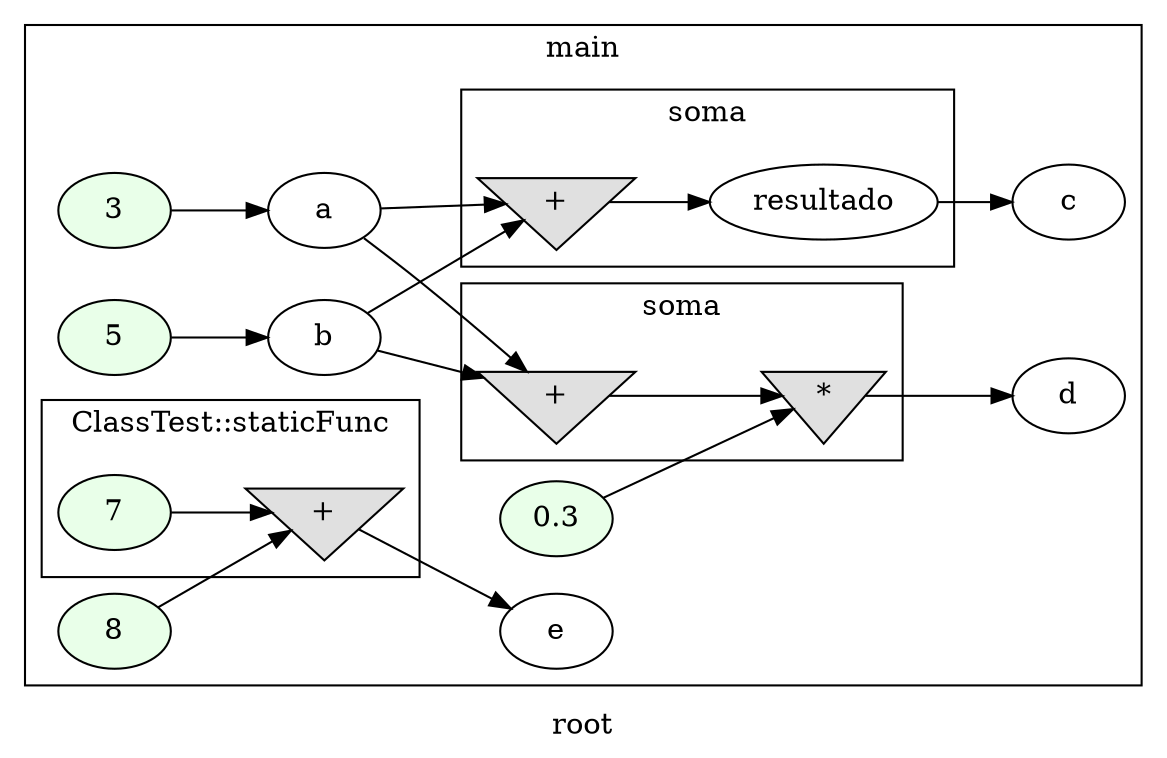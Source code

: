 digraph G
{
rankdir=LR;
label = "root";
subgraph cluster_1 {
label = "main";
parent = "G";
startinglines = "16_22_22";
	node_000001 [ label = "3", style=filled, fillcolor="#E9FFE9", startinglines=25 ]
	node_000002 [ label = "a", startingline=25 ]
	node_000003 [ label = "5", style=filled, fillcolor="#E9FFE9", startinglines=26 ]
	node_000004 [ label = "b", startingline=26 ]
	node_000007 [ label = "c", startingline=6 ]
	node_000008 [ label = "0.3", style=filled, fillcolor="#E9FFE9", startinglines=29 ]
	node_000011 [ label = "d", startingline=11 ]
	node_000012 [ label = "8", style=filled, fillcolor="#E9FFE9", startinglines=31 ]
	node_000015 [ label = "e", startingline=18 ]
subgraph cluster_2 {
label = "soma";
parent = "cluster_1";
startinglines = "25_26_27";
	node_000005 [ label = "+", shape=invtriangle, style=filled, fillcolor="#E0E0E0", startinglines=5 ]
	node_000006 [ label = "resultado", startingline=5 ]
}
subgraph cluster_3 {
label = "soma";
parent = "cluster_1";
startinglines = "5_6_29";
	node_000009 [ label = "+", shape=invtriangle, style=filled, fillcolor="#E0E0E0", startinglines=11 ]
	node_000010 [ label = "*", shape=invtriangle, style=filled, fillcolor="#E0E0E0", startinglines=11 ]
}
subgraph cluster_4 {
label = "ClassTest::staticFunc";
parent = "cluster_1";
startinglines = "29_11_31";
	node_000013 [ label = "7", style=filled, fillcolor="#E9FFE9", startinglines=18 ]
	node_000014 [ label = "+", shape=invtriangle, style=filled, fillcolor="#E0E0E0", startinglines=18 ]
}
}
	node_000001 -> node_000002
	node_000002 -> node_000005
	node_000002 -> node_000009
	node_000003 -> node_000004
	node_000004 -> node_000005
	node_000004 -> node_000009
	node_000008 -> node_000010
	node_000012 -> node_000014
	node_000005 -> node_000006
	node_000006 -> node_000007
	node_000009 -> node_000010
	node_000010 -> node_000011
	node_000013 -> node_000014
	node_000014 -> node_000015
}
